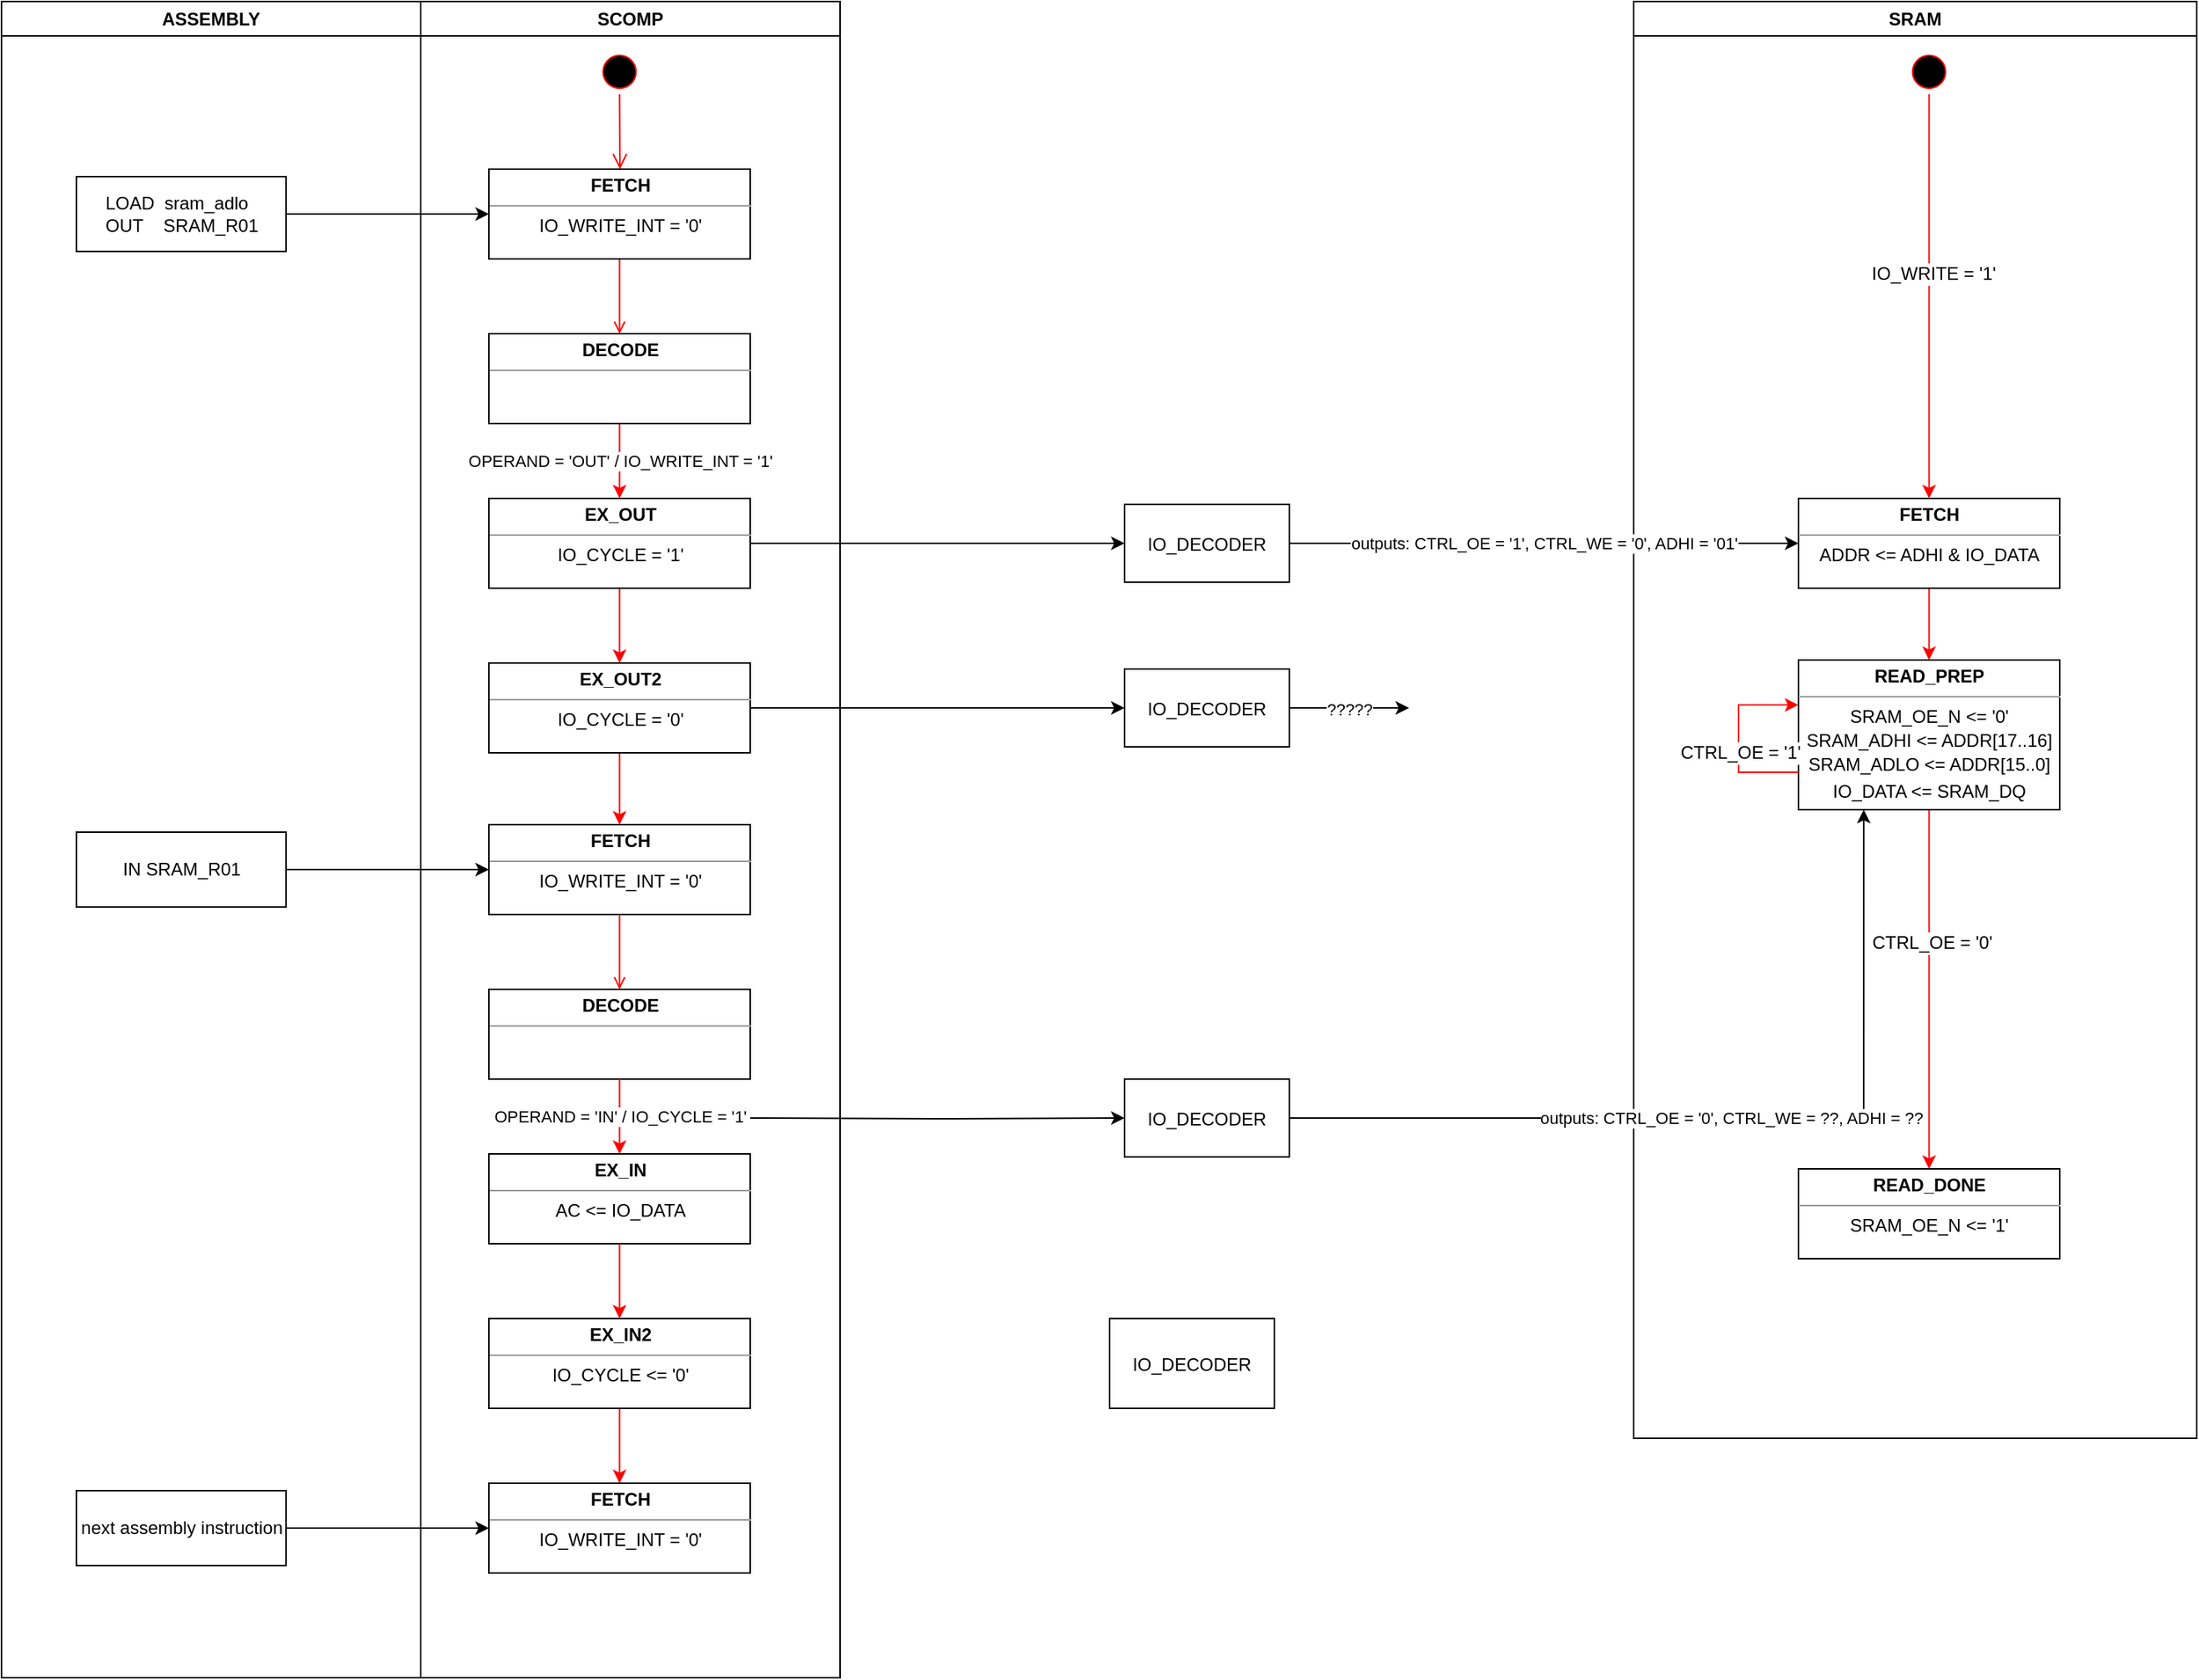 <mxfile version="12.8.4" type="github">
  <diagram name="Page-1" id="e7e014a7-5840-1c2e-5031-d8a46d1fe8dd">
    <mxGraphModel dx="1038" dy="548" grid="1" gridSize="10" guides="1" tooltips="1" connect="1" arrows="1" fold="1" page="1" pageScale="1" pageWidth="1169" pageHeight="826" background="#ffffff" math="0" shadow="0">
      <root>
        <mxCell id="0" />
        <mxCell id="1" parent="0" />
        <mxCell id="2" value="SCOMP" style="swimlane;whiteSpace=wrap" parent="1" vertex="1">
          <mxGeometry x="420" y="100" width="280" height="1120" as="geometry" />
        </mxCell>
        <mxCell id="5" value="" style="ellipse;shape=startState;fillColor=#000000;strokeColor=#ff0000;" parent="2" vertex="1">
          <mxGeometry x="117.75" y="32" width="30" height="30" as="geometry" />
        </mxCell>
        <mxCell id="6" value="" style="edgeStyle=elbowEdgeStyle;elbow=horizontal;verticalAlign=bottom;endArrow=open;endSize=8;strokeColor=#FF0000;endFill=1;rounded=0;entryX=0.5;entryY=0;entryDx=0;entryDy=0;" parent="2" source="5" target="Co9Gi3_E3SCXwAq7SIvH-22" edge="1">
          <mxGeometry x="100" y="40" as="geometry">
            <mxPoint x="115.5" y="110" as="targetPoint" />
          </mxGeometry>
        </mxCell>
        <mxCell id="9" value="" style="endArrow=open;strokeColor=#FF0000;endFill=1;rounded=0;exitX=0.5;exitY=1;exitDx=0;exitDy=0;entryX=0.5;entryY=0;entryDx=0;entryDy=0;" parent="2" source="Co9Gi3_E3SCXwAq7SIvH-22" target="Co9Gi3_E3SCXwAq7SIvH-23" edge="1">
          <mxGeometry relative="1" as="geometry">
            <mxPoint x="115" y="160" as="sourcePoint" />
            <mxPoint x="115" y="220" as="targetPoint" />
          </mxGeometry>
        </mxCell>
        <mxCell id="pEWpaoVUFj4DM4t8XL7W-42" value="" style="edgeStyle=orthogonalEdgeStyle;rounded=0;orthogonalLoop=1;jettySize=auto;html=1;exitX=0.5;exitY=1;exitDx=0;exitDy=0;entryX=0.5;entryY=0;entryDx=0;entryDy=0;strokeColor=#FF0000;" parent="2" source="Co9Gi3_E3SCXwAq7SIvH-24" target="Co9Gi3_E3SCXwAq7SIvH-27" edge="1">
          <mxGeometry relative="1" as="geometry">
            <mxPoint x="115" y="375" as="sourcePoint" />
            <mxPoint x="132.853" y="462" as="targetPoint" />
          </mxGeometry>
        </mxCell>
        <mxCell id="Co9Gi3_E3SCXwAq7SIvH-22" value="&lt;p style=&quot;margin: 4px 0px 0px&quot;&gt;&lt;b&gt;FETCH&lt;/b&gt;&lt;/p&gt;&lt;hr size=&quot;1&quot;&gt;&lt;div style=&quot;height: 2px&quot;&gt;IO_WRITE_INT = &#39;0&#39;&lt;/div&gt;" style="verticalAlign=top;align=center;overflow=fill;fontSize=12;fontFamily=Helvetica;html=1;" vertex="1" parent="2">
          <mxGeometry x="45.5" y="112" width="174.5" height="60" as="geometry" />
        </mxCell>
        <mxCell id="Co9Gi3_E3SCXwAq7SIvH-25" value="OPERAND = &#39;OUT&#39; / IO_WRITE_INT = &#39;1&#39;" style="edgeStyle=orthogonalEdgeStyle;rounded=0;orthogonalLoop=1;jettySize=auto;html=1;strokeColor=#FF0000;" edge="1" parent="2" source="Co9Gi3_E3SCXwAq7SIvH-23" target="Co9Gi3_E3SCXwAq7SIvH-24">
          <mxGeometry relative="1" as="geometry" />
        </mxCell>
        <mxCell id="Co9Gi3_E3SCXwAq7SIvH-23" value="&lt;p style=&quot;margin: 4px 0px 0px&quot;&gt;&lt;b&gt;DECODE&lt;/b&gt;&lt;/p&gt;&lt;hr size=&quot;1&quot;&gt;&lt;div style=&quot;height: 2px&quot;&gt;&lt;br&gt;&lt;/div&gt;" style="verticalAlign=top;align=center;overflow=fill;fontSize=12;fontFamily=Helvetica;html=1;" vertex="1" parent="2">
          <mxGeometry x="45.5" y="222" width="174.5" height="60" as="geometry" />
        </mxCell>
        <mxCell id="Co9Gi3_E3SCXwAq7SIvH-24" value="&lt;p style=&quot;margin: 4px 0px 0px&quot;&gt;&lt;b&gt;EX_OUT&lt;/b&gt;&lt;/p&gt;&lt;hr size=&quot;1&quot;&gt;&lt;div style=&quot;height: 2px&quot;&gt;IO_CYCLE = &#39;1&#39;&lt;/div&gt;" style="verticalAlign=top;align=center;overflow=fill;fontSize=12;fontFamily=Helvetica;html=1;" vertex="1" parent="2">
          <mxGeometry x="45.5" y="332" width="174.5" height="60" as="geometry" />
        </mxCell>
        <mxCell id="Co9Gi3_E3SCXwAq7SIvH-39" value="" style="edgeStyle=orthogonalEdgeStyle;rounded=0;orthogonalLoop=1;jettySize=auto;html=1;strokeColor=#FF0000;" edge="1" parent="2" source="Co9Gi3_E3SCXwAq7SIvH-27" target="Co9Gi3_E3SCXwAq7SIvH-34">
          <mxGeometry relative="1" as="geometry" />
        </mxCell>
        <mxCell id="Co9Gi3_E3SCXwAq7SIvH-27" value="&lt;p style=&quot;margin: 4px 0px 0px&quot;&gt;&lt;b&gt;EX_OUT2&lt;/b&gt;&lt;/p&gt;&lt;hr size=&quot;1&quot;&gt;&lt;div style=&quot;height: 2px&quot;&gt;IO_CYCLE = &#39;0&#39;&lt;/div&gt;" style="verticalAlign=top;align=center;overflow=fill;fontSize=12;fontFamily=Helvetica;html=1;" vertex="1" parent="2">
          <mxGeometry x="45.5" y="442" width="174.5" height="60" as="geometry" />
        </mxCell>
        <mxCell id="Co9Gi3_E3SCXwAq7SIvH-34" value="&lt;p style=&quot;margin: 4px 0px 0px&quot;&gt;&lt;b&gt;FETCH&lt;/b&gt;&lt;/p&gt;&lt;hr size=&quot;1&quot;&gt;&lt;div style=&quot;height: 2px&quot;&gt;IO_WRITE_INT = &#39;0&#39;&lt;/div&gt;" style="verticalAlign=top;align=center;overflow=fill;fontSize=12;fontFamily=Helvetica;html=1;" vertex="1" parent="2">
          <mxGeometry x="45.5" y="550" width="174.5" height="60" as="geometry" />
        </mxCell>
        <mxCell id="Co9Gi3_E3SCXwAq7SIvH-36" value="&lt;p style=&quot;margin: 4px 0px 0px&quot;&gt;&lt;b&gt;DECODE&lt;/b&gt;&lt;/p&gt;&lt;hr size=&quot;1&quot;&gt;&lt;div style=&quot;height: 2px&quot;&gt;&lt;br&gt;&lt;/div&gt;" style="verticalAlign=top;align=center;overflow=fill;fontSize=12;fontFamily=Helvetica;html=1;" vertex="1" parent="2">
          <mxGeometry x="45.5" y="660" width="174.5" height="60" as="geometry" />
        </mxCell>
        <mxCell id="Co9Gi3_E3SCXwAq7SIvH-32" value="" style="endArrow=open;strokeColor=#FF0000;endFill=1;rounded=0;exitX=0.5;exitY=1;exitDx=0;exitDy=0;entryX=0.5;entryY=0;entryDx=0;entryDy=0;" edge="1" parent="2" source="Co9Gi3_E3SCXwAq7SIvH-34" target="Co9Gi3_E3SCXwAq7SIvH-36">
          <mxGeometry relative="1" as="geometry">
            <mxPoint x="-305" y="498" as="sourcePoint" />
            <mxPoint x="-305" y="558" as="targetPoint" />
          </mxGeometry>
        </mxCell>
        <mxCell id="Co9Gi3_E3SCXwAq7SIvH-37" value="&lt;p style=&quot;margin: 4px 0px 0px&quot;&gt;&lt;b&gt;EX_IN&lt;/b&gt;&lt;/p&gt;&lt;hr size=&quot;1&quot;&gt;&lt;div style=&quot;height: 2px&quot;&gt;AC &amp;lt;= IO_DATA&lt;/div&gt;" style="verticalAlign=top;align=center;overflow=fill;fontSize=12;fontFamily=Helvetica;html=1;" vertex="1" parent="2">
          <mxGeometry x="45.5" y="770" width="174.5" height="60" as="geometry" />
        </mxCell>
        <mxCell id="Co9Gi3_E3SCXwAq7SIvH-35" value="OPERAND = &#39;IN&#39; / IO_CYCLE = &#39;1&#39;" style="edgeStyle=orthogonalEdgeStyle;rounded=0;orthogonalLoop=1;jettySize=auto;html=1;strokeColor=#FF0000;" edge="1" parent="2" source="Co9Gi3_E3SCXwAq7SIvH-36" target="Co9Gi3_E3SCXwAq7SIvH-37">
          <mxGeometry relative="1" as="geometry" />
        </mxCell>
        <mxCell id="Co9Gi3_E3SCXwAq7SIvH-46" value="" style="edgeStyle=orthogonalEdgeStyle;rounded=0;orthogonalLoop=1;jettySize=auto;html=1;strokeColor=#FF0000;" edge="1" parent="2" source="Co9Gi3_E3SCXwAq7SIvH-38" target="Co9Gi3_E3SCXwAq7SIvH-45">
          <mxGeometry relative="1" as="geometry" />
        </mxCell>
        <mxCell id="Co9Gi3_E3SCXwAq7SIvH-38" value="&lt;p style=&quot;margin: 4px 0px 0px&quot;&gt;&lt;b&gt;EX_IN2&lt;/b&gt;&lt;/p&gt;&lt;hr size=&quot;1&quot;&gt;&lt;div style=&quot;height: 2px&quot;&gt;IO_CYCLE &amp;lt;= &#39;0&#39;&lt;/div&gt;" style="verticalAlign=top;align=center;overflow=fill;fontSize=12;fontFamily=Helvetica;html=1;" vertex="1" parent="2">
          <mxGeometry x="45.5" y="880" width="174.5" height="60" as="geometry" />
        </mxCell>
        <mxCell id="Co9Gi3_E3SCXwAq7SIvH-33" value="" style="edgeStyle=orthogonalEdgeStyle;rounded=0;orthogonalLoop=1;jettySize=auto;html=1;exitX=0.5;exitY=1;exitDx=0;exitDy=0;entryX=0.5;entryY=0;entryDx=0;entryDy=0;strokeColor=#FF0000;" edge="1" parent="2" source="Co9Gi3_E3SCXwAq7SIvH-37" target="Co9Gi3_E3SCXwAq7SIvH-38">
          <mxGeometry relative="1" as="geometry">
            <mxPoint x="-305" y="713" as="sourcePoint" />
            <mxPoint x="-287.147" y="800" as="targetPoint" />
          </mxGeometry>
        </mxCell>
        <mxCell id="Co9Gi3_E3SCXwAq7SIvH-45" value="&lt;p style=&quot;margin: 4px 0px 0px&quot;&gt;&lt;b&gt;FETCH&lt;/b&gt;&lt;/p&gt;&lt;hr size=&quot;1&quot;&gt;&lt;div style=&quot;height: 2px&quot;&gt;IO_WRITE_INT = &#39;0&#39;&lt;/div&gt;" style="verticalAlign=top;align=center;overflow=fill;fontSize=12;fontFamily=Helvetica;html=1;" vertex="1" parent="2">
          <mxGeometry x="45.5" y="990" width="174.5" height="60" as="geometry" />
        </mxCell>
        <mxCell id="3" value="SRAM" style="swimlane;whiteSpace=wrap" parent="1" vertex="1">
          <mxGeometry x="1230" y="100" width="376" height="960" as="geometry" />
        </mxCell>
        <mxCell id="Co9Gi3_E3SCXwAq7SIvH-57" value="" style="edgeStyle=orthogonalEdgeStyle;rounded=0;orthogonalLoop=1;jettySize=auto;html=1;strokeColor=#FF0000;" edge="1" parent="3" source="Co9Gi3_E3SCXwAq7SIvH-51" target="Co9Gi3_E3SCXwAq7SIvH-56">
          <mxGeometry relative="1" as="geometry" />
        </mxCell>
        <mxCell id="Co9Gi3_E3SCXwAq7SIvH-51" value="&lt;p style=&quot;margin: 4px 0px 0px&quot;&gt;&lt;b&gt;FETCH&lt;/b&gt;&lt;/p&gt;&lt;hr size=&quot;1&quot;&gt;&lt;div style=&quot;height: 2px&quot;&gt;ADDR &amp;lt;= ADHI &amp;amp; IO_DATA&lt;/div&gt;" style="verticalAlign=top;align=center;overflow=fill;fontSize=12;fontFamily=Helvetica;html=1;" vertex="1" parent="3">
          <mxGeometry x="110" y="332" width="174.5" height="60" as="geometry" />
        </mxCell>
        <mxCell id="Co9Gi3_E3SCXwAq7SIvH-54" value="" style="edgeStyle=orthogonalEdgeStyle;rounded=0;orthogonalLoop=1;jettySize=auto;html=1;strokeColor=#FF0000;entryX=0.5;entryY=0;entryDx=0;entryDy=0;" edge="1" parent="3" source="Co9Gi3_E3SCXwAq7SIvH-52" target="Co9Gi3_E3SCXwAq7SIvH-51">
          <mxGeometry relative="1" as="geometry">
            <mxPoint x="197.286" y="112.0" as="targetPoint" />
          </mxGeometry>
        </mxCell>
        <mxCell id="Co9Gi3_E3SCXwAq7SIvH-58" value="IO_WRITE = &#39;1&#39;" style="text;html=1;align=center;verticalAlign=middle;resizable=0;points=[];labelBackgroundColor=#ffffff;" vertex="1" connectable="0" parent="Co9Gi3_E3SCXwAq7SIvH-54">
          <mxGeometry x="-0.111" y="2" relative="1" as="geometry">
            <mxPoint as="offset" />
          </mxGeometry>
        </mxCell>
        <mxCell id="Co9Gi3_E3SCXwAq7SIvH-52" value="" style="ellipse;shape=startState;fillColor=#000000;strokeColor=#ff0000;" vertex="1" parent="3">
          <mxGeometry x="182.25" y="32" width="30" height="30" as="geometry" />
        </mxCell>
        <mxCell id="Co9Gi3_E3SCXwAq7SIvH-61" value="" style="edgeStyle=orthogonalEdgeStyle;rounded=0;orthogonalLoop=1;jettySize=auto;html=1;strokeColor=#FF0000;" edge="1" parent="3" source="Co9Gi3_E3SCXwAq7SIvH-56" target="Co9Gi3_E3SCXwAq7SIvH-60">
          <mxGeometry relative="1" as="geometry" />
        </mxCell>
        <mxCell id="Co9Gi3_E3SCXwAq7SIvH-77" value="CTRL_OE = &#39;0&#39;" style="text;html=1;align=center;verticalAlign=middle;resizable=0;points=[];labelBackgroundColor=#ffffff;" vertex="1" connectable="0" parent="Co9Gi3_E3SCXwAq7SIvH-61">
          <mxGeometry x="-0.261" y="1" relative="1" as="geometry">
            <mxPoint as="offset" />
          </mxGeometry>
        </mxCell>
        <mxCell id="Co9Gi3_E3SCXwAq7SIvH-56" value="&lt;p style=&quot;margin: 4px 0px 0px&quot;&gt;&lt;b&gt;READ_PREP&lt;/b&gt;&lt;/p&gt;&lt;hr size=&quot;1&quot;&gt;&lt;div style=&quot;height: 2px&quot;&gt;SRAM_OE_N &amp;lt;= &#39;0&#39;&lt;/div&gt;&lt;div style=&quot;height: 2px&quot;&gt;&lt;br&gt;&lt;/div&gt;&lt;div style=&quot;height: 2px&quot;&gt;&lt;br&gt;&lt;/div&gt;&lt;div style=&quot;height: 2px&quot;&gt;&lt;br&gt;&lt;/div&gt;&lt;div style=&quot;height: 2px&quot;&gt;&lt;br&gt;&lt;/div&gt;&lt;div style=&quot;height: 2px&quot;&gt;&lt;br&gt;&lt;/div&gt;&lt;div style=&quot;height: 2px&quot;&gt;&lt;br&gt;&lt;/div&gt;&lt;div style=&quot;height: 2px&quot;&gt;&lt;br&gt;&lt;/div&gt;&lt;div style=&quot;height: 2px&quot;&gt;SRAM_ADHI &amp;lt;= ADDR[17..16]&lt;/div&gt;&lt;div style=&quot;height: 2px&quot;&gt;&lt;br&gt;&lt;/div&gt;&lt;div style=&quot;height: 2px&quot;&gt;&lt;br&gt;&lt;/div&gt;&lt;div style=&quot;height: 2px&quot;&gt;&lt;br&gt;&lt;/div&gt;&lt;div style=&quot;height: 2px&quot;&gt;&lt;br&gt;&lt;/div&gt;&lt;div style=&quot;height: 2px&quot;&gt;&lt;br&gt;&lt;/div&gt;&lt;div style=&quot;height: 2px&quot;&gt;&lt;br&gt;&lt;/div&gt;&lt;div style=&quot;height: 2px&quot;&gt;&lt;br&gt;&lt;/div&gt;&lt;div style=&quot;height: 2px&quot;&gt;SRAM_ADLO &amp;lt;= ADDR[15..0]&lt;/div&gt;&lt;div style=&quot;height: 2px&quot;&gt;&lt;br&gt;&lt;/div&gt;&lt;div style=&quot;height: 2px&quot;&gt;&lt;br&gt;&lt;/div&gt;&lt;div style=&quot;height: 2px&quot;&gt;&lt;br&gt;&lt;/div&gt;&lt;div style=&quot;height: 2px&quot;&gt;&lt;br&gt;&lt;/div&gt;&lt;div style=&quot;height: 2px&quot;&gt;&lt;br&gt;&lt;/div&gt;&lt;div style=&quot;height: 2px&quot;&gt;&lt;br&gt;&lt;/div&gt;&lt;div style=&quot;height: 2px&quot;&gt;&lt;br&gt;&lt;/div&gt;&lt;div style=&quot;height: 2px&quot;&gt;&lt;br&gt;&lt;/div&gt;&lt;div style=&quot;height: 2px&quot;&gt;IO_DATA &amp;lt;= SRAM_DQ&lt;/div&gt;" style="verticalAlign=top;align=center;overflow=fill;fontSize=12;fontFamily=Helvetica;html=1;" vertex="1" parent="3">
          <mxGeometry x="110" y="440" width="174.5" height="100" as="geometry" />
        </mxCell>
        <mxCell id="Co9Gi3_E3SCXwAq7SIvH-60" value="&lt;p style=&quot;margin: 4px 0px 0px&quot;&gt;&lt;b&gt;READ_DONE&lt;/b&gt;&lt;/p&gt;&lt;hr size=&quot;1&quot;&gt;&lt;div style=&quot;height: 2px&quot;&gt;SRAM_OE_N &amp;lt;= &#39;1&#39;&lt;/div&gt;" style="verticalAlign=top;align=center;overflow=fill;fontSize=12;fontFamily=Helvetica;html=1;" vertex="1" parent="3">
          <mxGeometry x="110" y="780" width="174.5" height="60" as="geometry" />
        </mxCell>
        <mxCell id="Co9Gi3_E3SCXwAq7SIvH-55" value="outputs: CTRL_OE = &#39;1&#39;, CTRL_WE = &#39;0&#39;, ADHI = &#39;01&#39;" style="edgeStyle=orthogonalEdgeStyle;rounded=0;orthogonalLoop=1;jettySize=auto;html=1;entryX=0;entryY=0.5;entryDx=0;entryDy=0;strokeColor=#000000;" edge="1" parent="1" source="Co9Gi3_E3SCXwAq7SIvH-20" target="Co9Gi3_E3SCXwAq7SIvH-51">
          <mxGeometry relative="1" as="geometry" />
        </mxCell>
        <mxCell id="Co9Gi3_E3SCXwAq7SIvH-20" value="IO_DECODER" style="" vertex="1" parent="1">
          <mxGeometry x="890" y="436" width="110" height="52" as="geometry" />
        </mxCell>
        <mxCell id="Co9Gi3_E3SCXwAq7SIvH-28" value="ASSEMBLY" style="swimlane;whiteSpace=wrap" vertex="1" parent="1">
          <mxGeometry x="140" y="100" width="280" height="1120" as="geometry" />
        </mxCell>
        <mxCell id="Co9Gi3_E3SCXwAq7SIvH-29" value="&lt;div style=&quot;text-align: left&quot;&gt;&lt;span&gt;LOAD&amp;nbsp; sram_adlo&lt;/span&gt;&lt;/div&gt;&lt;div style=&quot;text-align: left&quot;&gt;&lt;span&gt;OUT&amp;nbsp; &amp;nbsp; SRAM_R01&lt;/span&gt;&lt;/div&gt;" style="html=1;align=center;" vertex="1" parent="Co9Gi3_E3SCXwAq7SIvH-28">
          <mxGeometry x="50" y="117" width="140" height="50" as="geometry" />
        </mxCell>
        <mxCell id="Co9Gi3_E3SCXwAq7SIvH-31" value="&lt;div style=&quot;text-align: left&quot;&gt;IN SRAM_R01&lt;/div&gt;" style="html=1;align=center;" vertex="1" parent="Co9Gi3_E3SCXwAq7SIvH-28">
          <mxGeometry x="50" y="555" width="140" height="50" as="geometry" />
        </mxCell>
        <mxCell id="Co9Gi3_E3SCXwAq7SIvH-44" value="&lt;div style=&quot;text-align: left&quot;&gt;next assembly instruction&lt;/div&gt;" style="html=1;align=center;" vertex="1" parent="Co9Gi3_E3SCXwAq7SIvH-28">
          <mxGeometry x="50" y="995" width="140" height="50" as="geometry" />
        </mxCell>
        <mxCell id="Co9Gi3_E3SCXwAq7SIvH-30" style="edgeStyle=orthogonalEdgeStyle;rounded=0;orthogonalLoop=1;jettySize=auto;html=1;entryX=0;entryY=0.5;entryDx=0;entryDy=0;" edge="1" parent="1" source="Co9Gi3_E3SCXwAq7SIvH-29" target="Co9Gi3_E3SCXwAq7SIvH-22">
          <mxGeometry relative="1" as="geometry" />
        </mxCell>
        <mxCell id="Co9Gi3_E3SCXwAq7SIvH-43" style="edgeStyle=orthogonalEdgeStyle;rounded=0;orthogonalLoop=1;jettySize=auto;html=1;entryX=0;entryY=0.5;entryDx=0;entryDy=0;strokeColor=#000000;" edge="1" parent="1" source="Co9Gi3_E3SCXwAq7SIvH-31" target="Co9Gi3_E3SCXwAq7SIvH-34">
          <mxGeometry relative="1" as="geometry" />
        </mxCell>
        <mxCell id="Co9Gi3_E3SCXwAq7SIvH-49" style="edgeStyle=orthogonalEdgeStyle;rounded=0;orthogonalLoop=1;jettySize=auto;html=1;strokeColor=#000000;" edge="1" parent="1" source="Co9Gi3_E3SCXwAq7SIvH-44" target="Co9Gi3_E3SCXwAq7SIvH-45">
          <mxGeometry relative="1" as="geometry" />
        </mxCell>
        <mxCell id="Co9Gi3_E3SCXwAq7SIvH-50" style="edgeStyle=orthogonalEdgeStyle;rounded=0;orthogonalLoop=1;jettySize=auto;html=1;entryX=0;entryY=0.5;entryDx=0;entryDy=0;strokeColor=#000000;" edge="1" parent="1" source="Co9Gi3_E3SCXwAq7SIvH-24" target="Co9Gi3_E3SCXwAq7SIvH-20">
          <mxGeometry relative="1" as="geometry" />
        </mxCell>
        <mxCell id="Co9Gi3_E3SCXwAq7SIvH-62" style="edgeStyle=orthogonalEdgeStyle;rounded=0;orthogonalLoop=1;jettySize=auto;html=1;exitX=0;exitY=0.75;exitDx=0;exitDy=0;strokeColor=#FF0000;" edge="1" parent="1" source="Co9Gi3_E3SCXwAq7SIvH-56">
          <mxGeometry relative="1" as="geometry">
            <mxPoint x="1339.935" y="570" as="targetPoint" />
            <Array as="points">
              <mxPoint x="1300" y="615" />
              <mxPoint x="1300" y="570" />
            </Array>
          </mxGeometry>
        </mxCell>
        <mxCell id="Co9Gi3_E3SCXwAq7SIvH-76" value="CTRL_OE = &#39;1&#39;" style="text;html=1;align=center;verticalAlign=middle;resizable=0;points=[];labelBackgroundColor=#ffffff;" vertex="1" connectable="0" parent="Co9Gi3_E3SCXwAq7SIvH-62">
          <mxGeometry x="-0.151" y="-1" relative="1" as="geometry">
            <mxPoint as="offset" />
          </mxGeometry>
        </mxCell>
        <mxCell id="Co9Gi3_E3SCXwAq7SIvH-63" value="IO_DECODER" style="" vertex="1" parent="1">
          <mxGeometry x="880" y="980" width="110" height="60" as="geometry" />
        </mxCell>
        <mxCell id="Co9Gi3_E3SCXwAq7SIvH-70" value="?????" style="edgeStyle=orthogonalEdgeStyle;rounded=0;orthogonalLoop=1;jettySize=auto;html=1;strokeColor=#000000;" edge="1" parent="1" source="Co9Gi3_E3SCXwAq7SIvH-67">
          <mxGeometry relative="1" as="geometry">
            <mxPoint x="1080" y="572" as="targetPoint" />
          </mxGeometry>
        </mxCell>
        <mxCell id="Co9Gi3_E3SCXwAq7SIvH-67" value="IO_DECODER" style="" vertex="1" parent="1">
          <mxGeometry x="890" y="546" width="110" height="52" as="geometry" />
        </mxCell>
        <mxCell id="Co9Gi3_E3SCXwAq7SIvH-68" style="edgeStyle=orthogonalEdgeStyle;rounded=0;orthogonalLoop=1;jettySize=auto;html=1;entryX=0;entryY=0.5;entryDx=0;entryDy=0;strokeColor=#000000;" edge="1" parent="1" source="Co9Gi3_E3SCXwAq7SIvH-27" target="Co9Gi3_E3SCXwAq7SIvH-67">
          <mxGeometry relative="1" as="geometry" />
        </mxCell>
        <mxCell id="Co9Gi3_E3SCXwAq7SIvH-72" value="outputs: CTRL_OE = &#39;0&#39;, CTRL_WE = ??, ADHI = ??" style="edgeStyle=orthogonalEdgeStyle;rounded=0;orthogonalLoop=1;jettySize=auto;html=1;strokeColor=#000000;entryX=0.25;entryY=1;entryDx=0;entryDy=0;" edge="1" parent="1" source="Co9Gi3_E3SCXwAq7SIvH-73" target="Co9Gi3_E3SCXwAq7SIvH-56">
          <mxGeometry relative="1" as="geometry">
            <mxPoint x="1080" y="846" as="targetPoint" />
          </mxGeometry>
        </mxCell>
        <mxCell id="Co9Gi3_E3SCXwAq7SIvH-73" value="IO_DECODER" style="" vertex="1" parent="1">
          <mxGeometry x="890" y="820" width="110" height="52" as="geometry" />
        </mxCell>
        <mxCell id="Co9Gi3_E3SCXwAq7SIvH-74" style="edgeStyle=orthogonalEdgeStyle;rounded=0;orthogonalLoop=1;jettySize=auto;html=1;entryX=0;entryY=0.5;entryDx=0;entryDy=0;strokeColor=#000000;" edge="1" parent="1" target="Co9Gi3_E3SCXwAq7SIvH-73">
          <mxGeometry relative="1" as="geometry">
            <mxPoint x="640" y="846" as="sourcePoint" />
          </mxGeometry>
        </mxCell>
      </root>
    </mxGraphModel>
  </diagram>
</mxfile>
